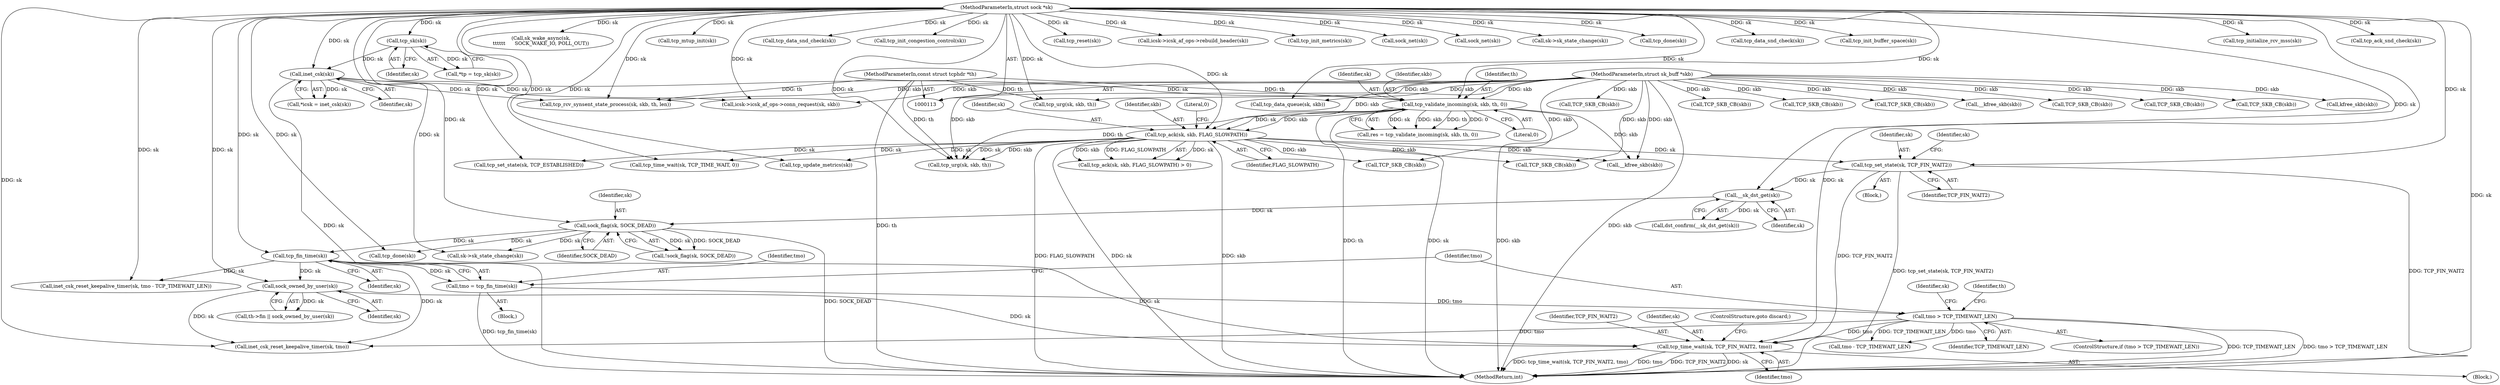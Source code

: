 digraph "0_linux_fdf5af0daf8019cec2396cdef8fb042d80fe71fa@pointer" {
"1000425" [label="(Call,tcp_time_wait(sk, TCP_FIN_WAIT2, tmo))"];
"1000399" [label="(Call,tcp_fin_time(sk))"];
"1000351" [label="(Call,sock_flag(sk, SOCK_DEAD))"];
"1000347" [label="(Call,__sk_dst_get(sk))"];
"1000338" [label="(Call,tcp_set_state(sk, TCP_FIN_WAIT2))"];
"1000230" [label="(Call,tcp_ack(sk, skb, FLAG_SLOWPATH))"];
"1000209" [label="(Call,tcp_validate_incoming(sk, skb, th, 0))"];
"1000127" [label="(Call,inet_csk(sk))"];
"1000122" [label="(Call,tcp_sk(sk))"];
"1000114" [label="(MethodParameterIn,struct sock *sk)"];
"1000115" [label="(MethodParameterIn,struct sk_buff *skb)"];
"1000116" [label="(MethodParameterIn,const struct tcphdr *th)"];
"1000417" [label="(Call,sock_owned_by_user(sk))"];
"1000402" [label="(Call,tmo > TCP_TIMEWAIT_LEN)"];
"1000397" [label="(Call,tmo = tcp_fin_time(sk))"];
"1000481" [label="(Call,TCP_SKB_CB(skb))"];
"1000369" [label="(Call,TCP_SKB_CB(skb))"];
"1000400" [label="(Identifier,sk)"];
"1000353" [label="(Identifier,SOCK_DEAD)"];
"1000125" [label="(Call,*icsk = inet_csk(sk))"];
"1000115" [label="(MethodParameterIn,struct sk_buff *skb)"];
"1000420" [label="(Call,inet_csk_reset_keepalive_timer(sk, tmo))"];
"1000350" [label="(Call,!sock_flag(sk, SOCK_DEAD))"];
"1000261" [label="(Call,sk_wake_async(sk,\n\t\t\t\t\t\t      SOCK_WAKE_IO, POLL_OUT))"];
"1000397" [label="(Call,tmo = tcp_fin_time(sk))"];
"1000389" [label="(Call,tcp_done(sk))"];
"1000354" [label="(Call,sk->sk_state_change(sk))"];
"1000123" [label="(Identifier,sk)"];
"1000315" [label="(Call,tcp_mtup_init(sk))"];
"1000231" [label="(Identifier,sk)"];
"1000417" [label="(Call,sock_owned_by_user(sk))"];
"1000457" [label="(Call,tcp_update_metrics(sk))"];
"1000398" [label="(Identifier,tmo)"];
"1000270" [label="(Call,TCP_SKB_CB(skb))"];
"1000203" [label="(Call,tcp_data_snd_check(sk))"];
"1000308" [label="(Call,tcp_init_congestion_control(sk))"];
"1000339" [label="(Identifier,sk)"];
"1000114" [label="(MethodParameterIn,struct sock *sk)"];
"1000252" [label="(Call,tcp_set_state(sk, TCP_ESTABLISHED))"];
"1000553" [label="(Call,__kfree_skb(skb))"];
"1000404" [label="(Identifier,TCP_TIMEWAIT_LEN)"];
"1000511" [label="(Call,TCP_SKB_CB(skb))"];
"1000346" [label="(Call,dst_confirm(__sk_dst_get(sk)))"];
"1000441" [label="(Call,tcp_time_wait(sk, TCP_TIME_WAIT, 0))"];
"1000427" [label="(Identifier,TCP_FIN_WAIT2)"];
"1000337" [label="(Block,)"];
"1000186" [label="(Call,tcp_rcv_synsent_state_process(sk, skb, th, len))"];
"1000197" [label="(Call,tcp_urg(sk, skb, th))"];
"1000212" [label="(Identifier,th)"];
"1000401" [label="(ControlStructure,if (tmo > TCP_TIMEWAIT_LEN))"];
"1000505" [label="(Call,TCP_SKB_CB(skb))"];
"1000525" [label="(Call,tcp_reset(sk))"];
"1000415" [label="(Identifier,th)"];
"1000347" [label="(Call,__sk_dst_get(sk))"];
"1000408" [label="(Call,tmo - TCP_TIMEWAIT_LEN)"];
"1000229" [label="(Call,tcp_ack(sk, skb, FLAG_SLOWPATH) > 0)"];
"1000343" [label="(Identifier,sk)"];
"1000425" [label="(Call,tcp_time_wait(sk, TCP_FIN_WAIT2, tmo))"];
"1000426" [label="(Identifier,sk)"];
"1000304" [label="(Call,icsk->icsk_af_ops->rebuild_header(sk))"];
"1000230" [label="(Call,tcp_ack(sk, skb, FLAG_SLOWPATH))"];
"1000429" [label="(ControlStructure,goto discard;)"];
"1000306" [label="(Call,tcp_init_metrics(sk))"];
"1000348" [label="(Identifier,sk)"];
"1000209" [label="(Call,tcp_validate_incoming(sk, skb, th, 0))"];
"1000392" [label="(Call,sock_net(sk))"];
"1000201" [label="(Call,__kfree_skb(skb))"];
"1000290" [label="(Call,TCP_SKB_CB(skb))"];
"1000522" [label="(Call,sock_net(sk))"];
"1000255" [label="(Call,sk->sk_state_change(sk))"];
"1000403" [label="(Identifier,tmo)"];
"1000501" [label="(Call,TCP_SKB_CB(skb))"];
"1000351" [label="(Call,sock_flag(sk, SOCK_DEAD))"];
"1000120" [label="(Call,*tp = tcp_sk(sk))"];
"1000428" [label="(Identifier,tmo)"];
"1000232" [label="(Identifier,skb)"];
"1000233" [label="(Identifier,FLAG_SLOWPATH)"];
"1000210" [label="(Identifier,sk)"];
"1000459" [label="(Call,tcp_done(sk))"];
"1000402" [label="(Call,tmo > TCP_TIMEWAIT_LEN)"];
"1000399" [label="(Call,tcp_fin_time(sk))"];
"1000530" [label="(Call,tcp_data_queue(sk, skb))"];
"1000373" [label="(Call,TCP_SKB_CB(skb))"];
"1000544" [label="(Call,tcp_data_snd_check(sk))"];
"1000319" [label="(Call,tcp_init_buffer_space(sk))"];
"1000424" [label="(Block,)"];
"1000557" [label="(MethodReturn,int)"];
"1000357" [label="(Block,)"];
"1000406" [label="(Call,inet_csk_reset_keepalive_timer(sk, tmo - TCP_TIMEWAIT_LEN))"];
"1000211" [label="(Identifier,skb)"];
"1000418" [label="(Identifier,sk)"];
"1000352" [label="(Identifier,sk)"];
"1000178" [label="(Call,kfree_skb(skb))"];
"1000207" [label="(Call,res = tcp_validate_incoming(sk, skb, th, 0))"];
"1000413" [label="(Call,th->fin || sock_owned_by_user(sk))"];
"1000116" [label="(MethodParameterIn,const struct tcphdr *th)"];
"1000317" [label="(Call,tcp_initialize_rcv_mss(sk))"];
"1000128" [label="(Identifier,sk)"];
"1000379" [label="(Call,TCP_SKB_CB(skb))"];
"1000340" [label="(Identifier,TCP_FIN_WAIT2)"];
"1000338" [label="(Call,tcp_set_state(sk, TCP_FIN_WAIT2))"];
"1000465" [label="(Call,tcp_urg(sk, skb, th))"];
"1000234" [label="(Literal,0)"];
"1000407" [label="(Identifier,sk)"];
"1000213" [label="(Literal,0)"];
"1000546" [label="(Call,tcp_ack_snd_check(sk))"];
"1000122" [label="(Call,tcp_sk(sk))"];
"1000127" [label="(Call,inet_csk(sk))"];
"1000172" [label="(Call,icsk->icsk_af_ops->conn_request(sk, skb))"];
"1000425" -> "1000424"  [label="AST: "];
"1000425" -> "1000428"  [label="CFG: "];
"1000426" -> "1000425"  [label="AST: "];
"1000427" -> "1000425"  [label="AST: "];
"1000428" -> "1000425"  [label="AST: "];
"1000429" -> "1000425"  [label="CFG: "];
"1000425" -> "1000557"  [label="DDG: tmo"];
"1000425" -> "1000557"  [label="DDG: TCP_FIN_WAIT2"];
"1000425" -> "1000557"  [label="DDG: sk"];
"1000425" -> "1000557"  [label="DDG: tcp_time_wait(sk, TCP_FIN_WAIT2, tmo)"];
"1000399" -> "1000425"  [label="DDG: sk"];
"1000417" -> "1000425"  [label="DDG: sk"];
"1000114" -> "1000425"  [label="DDG: sk"];
"1000338" -> "1000425"  [label="DDG: TCP_FIN_WAIT2"];
"1000402" -> "1000425"  [label="DDG: tmo"];
"1000399" -> "1000397"  [label="AST: "];
"1000399" -> "1000400"  [label="CFG: "];
"1000400" -> "1000399"  [label="AST: "];
"1000397" -> "1000399"  [label="CFG: "];
"1000399" -> "1000397"  [label="DDG: sk"];
"1000351" -> "1000399"  [label="DDG: sk"];
"1000114" -> "1000399"  [label="DDG: sk"];
"1000399" -> "1000406"  [label="DDG: sk"];
"1000399" -> "1000417"  [label="DDG: sk"];
"1000399" -> "1000420"  [label="DDG: sk"];
"1000351" -> "1000350"  [label="AST: "];
"1000351" -> "1000353"  [label="CFG: "];
"1000352" -> "1000351"  [label="AST: "];
"1000353" -> "1000351"  [label="AST: "];
"1000350" -> "1000351"  [label="CFG: "];
"1000351" -> "1000557"  [label="DDG: SOCK_DEAD"];
"1000351" -> "1000350"  [label="DDG: sk"];
"1000351" -> "1000350"  [label="DDG: SOCK_DEAD"];
"1000347" -> "1000351"  [label="DDG: sk"];
"1000114" -> "1000351"  [label="DDG: sk"];
"1000351" -> "1000354"  [label="DDG: sk"];
"1000351" -> "1000389"  [label="DDG: sk"];
"1000347" -> "1000346"  [label="AST: "];
"1000347" -> "1000348"  [label="CFG: "];
"1000348" -> "1000347"  [label="AST: "];
"1000346" -> "1000347"  [label="CFG: "];
"1000347" -> "1000346"  [label="DDG: sk"];
"1000338" -> "1000347"  [label="DDG: sk"];
"1000114" -> "1000347"  [label="DDG: sk"];
"1000338" -> "1000337"  [label="AST: "];
"1000338" -> "1000340"  [label="CFG: "];
"1000339" -> "1000338"  [label="AST: "];
"1000340" -> "1000338"  [label="AST: "];
"1000343" -> "1000338"  [label="CFG: "];
"1000338" -> "1000557"  [label="DDG: tcp_set_state(sk, TCP_FIN_WAIT2)"];
"1000338" -> "1000557"  [label="DDG: TCP_FIN_WAIT2"];
"1000230" -> "1000338"  [label="DDG: sk"];
"1000114" -> "1000338"  [label="DDG: sk"];
"1000230" -> "1000229"  [label="AST: "];
"1000230" -> "1000233"  [label="CFG: "];
"1000231" -> "1000230"  [label="AST: "];
"1000232" -> "1000230"  [label="AST: "];
"1000233" -> "1000230"  [label="AST: "];
"1000234" -> "1000230"  [label="CFG: "];
"1000230" -> "1000557"  [label="DDG: FLAG_SLOWPATH"];
"1000230" -> "1000557"  [label="DDG: sk"];
"1000230" -> "1000557"  [label="DDG: skb"];
"1000230" -> "1000229"  [label="DDG: sk"];
"1000230" -> "1000229"  [label="DDG: skb"];
"1000230" -> "1000229"  [label="DDG: FLAG_SLOWPATH"];
"1000209" -> "1000230"  [label="DDG: sk"];
"1000209" -> "1000230"  [label="DDG: skb"];
"1000114" -> "1000230"  [label="DDG: sk"];
"1000115" -> "1000230"  [label="DDG: skb"];
"1000230" -> "1000252"  [label="DDG: sk"];
"1000230" -> "1000270"  [label="DDG: skb"];
"1000230" -> "1000369"  [label="DDG: skb"];
"1000230" -> "1000441"  [label="DDG: sk"];
"1000230" -> "1000457"  [label="DDG: sk"];
"1000230" -> "1000465"  [label="DDG: sk"];
"1000230" -> "1000465"  [label="DDG: skb"];
"1000230" -> "1000553"  [label="DDG: skb"];
"1000209" -> "1000207"  [label="AST: "];
"1000209" -> "1000213"  [label="CFG: "];
"1000210" -> "1000209"  [label="AST: "];
"1000211" -> "1000209"  [label="AST: "];
"1000212" -> "1000209"  [label="AST: "];
"1000213" -> "1000209"  [label="AST: "];
"1000207" -> "1000209"  [label="CFG: "];
"1000209" -> "1000557"  [label="DDG: th"];
"1000209" -> "1000557"  [label="DDG: sk"];
"1000209" -> "1000557"  [label="DDG: skb"];
"1000209" -> "1000207"  [label="DDG: sk"];
"1000209" -> "1000207"  [label="DDG: skb"];
"1000209" -> "1000207"  [label="DDG: th"];
"1000209" -> "1000207"  [label="DDG: 0"];
"1000127" -> "1000209"  [label="DDG: sk"];
"1000114" -> "1000209"  [label="DDG: sk"];
"1000115" -> "1000209"  [label="DDG: skb"];
"1000116" -> "1000209"  [label="DDG: th"];
"1000209" -> "1000465"  [label="DDG: th"];
"1000209" -> "1000553"  [label="DDG: skb"];
"1000127" -> "1000125"  [label="AST: "];
"1000127" -> "1000128"  [label="CFG: "];
"1000128" -> "1000127"  [label="AST: "];
"1000125" -> "1000127"  [label="CFG: "];
"1000127" -> "1000557"  [label="DDG: sk"];
"1000127" -> "1000125"  [label="DDG: sk"];
"1000122" -> "1000127"  [label="DDG: sk"];
"1000114" -> "1000127"  [label="DDG: sk"];
"1000127" -> "1000172"  [label="DDG: sk"];
"1000127" -> "1000186"  [label="DDG: sk"];
"1000122" -> "1000120"  [label="AST: "];
"1000122" -> "1000123"  [label="CFG: "];
"1000123" -> "1000122"  [label="AST: "];
"1000120" -> "1000122"  [label="CFG: "];
"1000122" -> "1000120"  [label="DDG: sk"];
"1000114" -> "1000122"  [label="DDG: sk"];
"1000114" -> "1000113"  [label="AST: "];
"1000114" -> "1000557"  [label="DDG: sk"];
"1000114" -> "1000172"  [label="DDG: sk"];
"1000114" -> "1000186"  [label="DDG: sk"];
"1000114" -> "1000197"  [label="DDG: sk"];
"1000114" -> "1000203"  [label="DDG: sk"];
"1000114" -> "1000252"  [label="DDG: sk"];
"1000114" -> "1000255"  [label="DDG: sk"];
"1000114" -> "1000261"  [label="DDG: sk"];
"1000114" -> "1000304"  [label="DDG: sk"];
"1000114" -> "1000306"  [label="DDG: sk"];
"1000114" -> "1000308"  [label="DDG: sk"];
"1000114" -> "1000315"  [label="DDG: sk"];
"1000114" -> "1000317"  [label="DDG: sk"];
"1000114" -> "1000319"  [label="DDG: sk"];
"1000114" -> "1000354"  [label="DDG: sk"];
"1000114" -> "1000389"  [label="DDG: sk"];
"1000114" -> "1000392"  [label="DDG: sk"];
"1000114" -> "1000406"  [label="DDG: sk"];
"1000114" -> "1000417"  [label="DDG: sk"];
"1000114" -> "1000420"  [label="DDG: sk"];
"1000114" -> "1000441"  [label="DDG: sk"];
"1000114" -> "1000457"  [label="DDG: sk"];
"1000114" -> "1000459"  [label="DDG: sk"];
"1000114" -> "1000465"  [label="DDG: sk"];
"1000114" -> "1000522"  [label="DDG: sk"];
"1000114" -> "1000525"  [label="DDG: sk"];
"1000114" -> "1000530"  [label="DDG: sk"];
"1000114" -> "1000544"  [label="DDG: sk"];
"1000114" -> "1000546"  [label="DDG: sk"];
"1000115" -> "1000113"  [label="AST: "];
"1000115" -> "1000557"  [label="DDG: skb"];
"1000115" -> "1000172"  [label="DDG: skb"];
"1000115" -> "1000178"  [label="DDG: skb"];
"1000115" -> "1000186"  [label="DDG: skb"];
"1000115" -> "1000197"  [label="DDG: skb"];
"1000115" -> "1000201"  [label="DDG: skb"];
"1000115" -> "1000270"  [label="DDG: skb"];
"1000115" -> "1000290"  [label="DDG: skb"];
"1000115" -> "1000369"  [label="DDG: skb"];
"1000115" -> "1000373"  [label="DDG: skb"];
"1000115" -> "1000379"  [label="DDG: skb"];
"1000115" -> "1000465"  [label="DDG: skb"];
"1000115" -> "1000481"  [label="DDG: skb"];
"1000115" -> "1000501"  [label="DDG: skb"];
"1000115" -> "1000505"  [label="DDG: skb"];
"1000115" -> "1000511"  [label="DDG: skb"];
"1000115" -> "1000530"  [label="DDG: skb"];
"1000115" -> "1000553"  [label="DDG: skb"];
"1000116" -> "1000113"  [label="AST: "];
"1000116" -> "1000557"  [label="DDG: th"];
"1000116" -> "1000186"  [label="DDG: th"];
"1000116" -> "1000197"  [label="DDG: th"];
"1000116" -> "1000465"  [label="DDG: th"];
"1000417" -> "1000413"  [label="AST: "];
"1000417" -> "1000418"  [label="CFG: "];
"1000418" -> "1000417"  [label="AST: "];
"1000413" -> "1000417"  [label="CFG: "];
"1000417" -> "1000413"  [label="DDG: sk"];
"1000417" -> "1000420"  [label="DDG: sk"];
"1000402" -> "1000401"  [label="AST: "];
"1000402" -> "1000404"  [label="CFG: "];
"1000403" -> "1000402"  [label="AST: "];
"1000404" -> "1000402"  [label="AST: "];
"1000407" -> "1000402"  [label="CFG: "];
"1000415" -> "1000402"  [label="CFG: "];
"1000402" -> "1000557"  [label="DDG: TCP_TIMEWAIT_LEN"];
"1000402" -> "1000557"  [label="DDG: tmo > TCP_TIMEWAIT_LEN"];
"1000397" -> "1000402"  [label="DDG: tmo"];
"1000402" -> "1000408"  [label="DDG: tmo"];
"1000402" -> "1000408"  [label="DDG: TCP_TIMEWAIT_LEN"];
"1000402" -> "1000420"  [label="DDG: tmo"];
"1000397" -> "1000357"  [label="AST: "];
"1000398" -> "1000397"  [label="AST: "];
"1000403" -> "1000397"  [label="CFG: "];
"1000397" -> "1000557"  [label="DDG: tcp_fin_time(sk)"];
}
